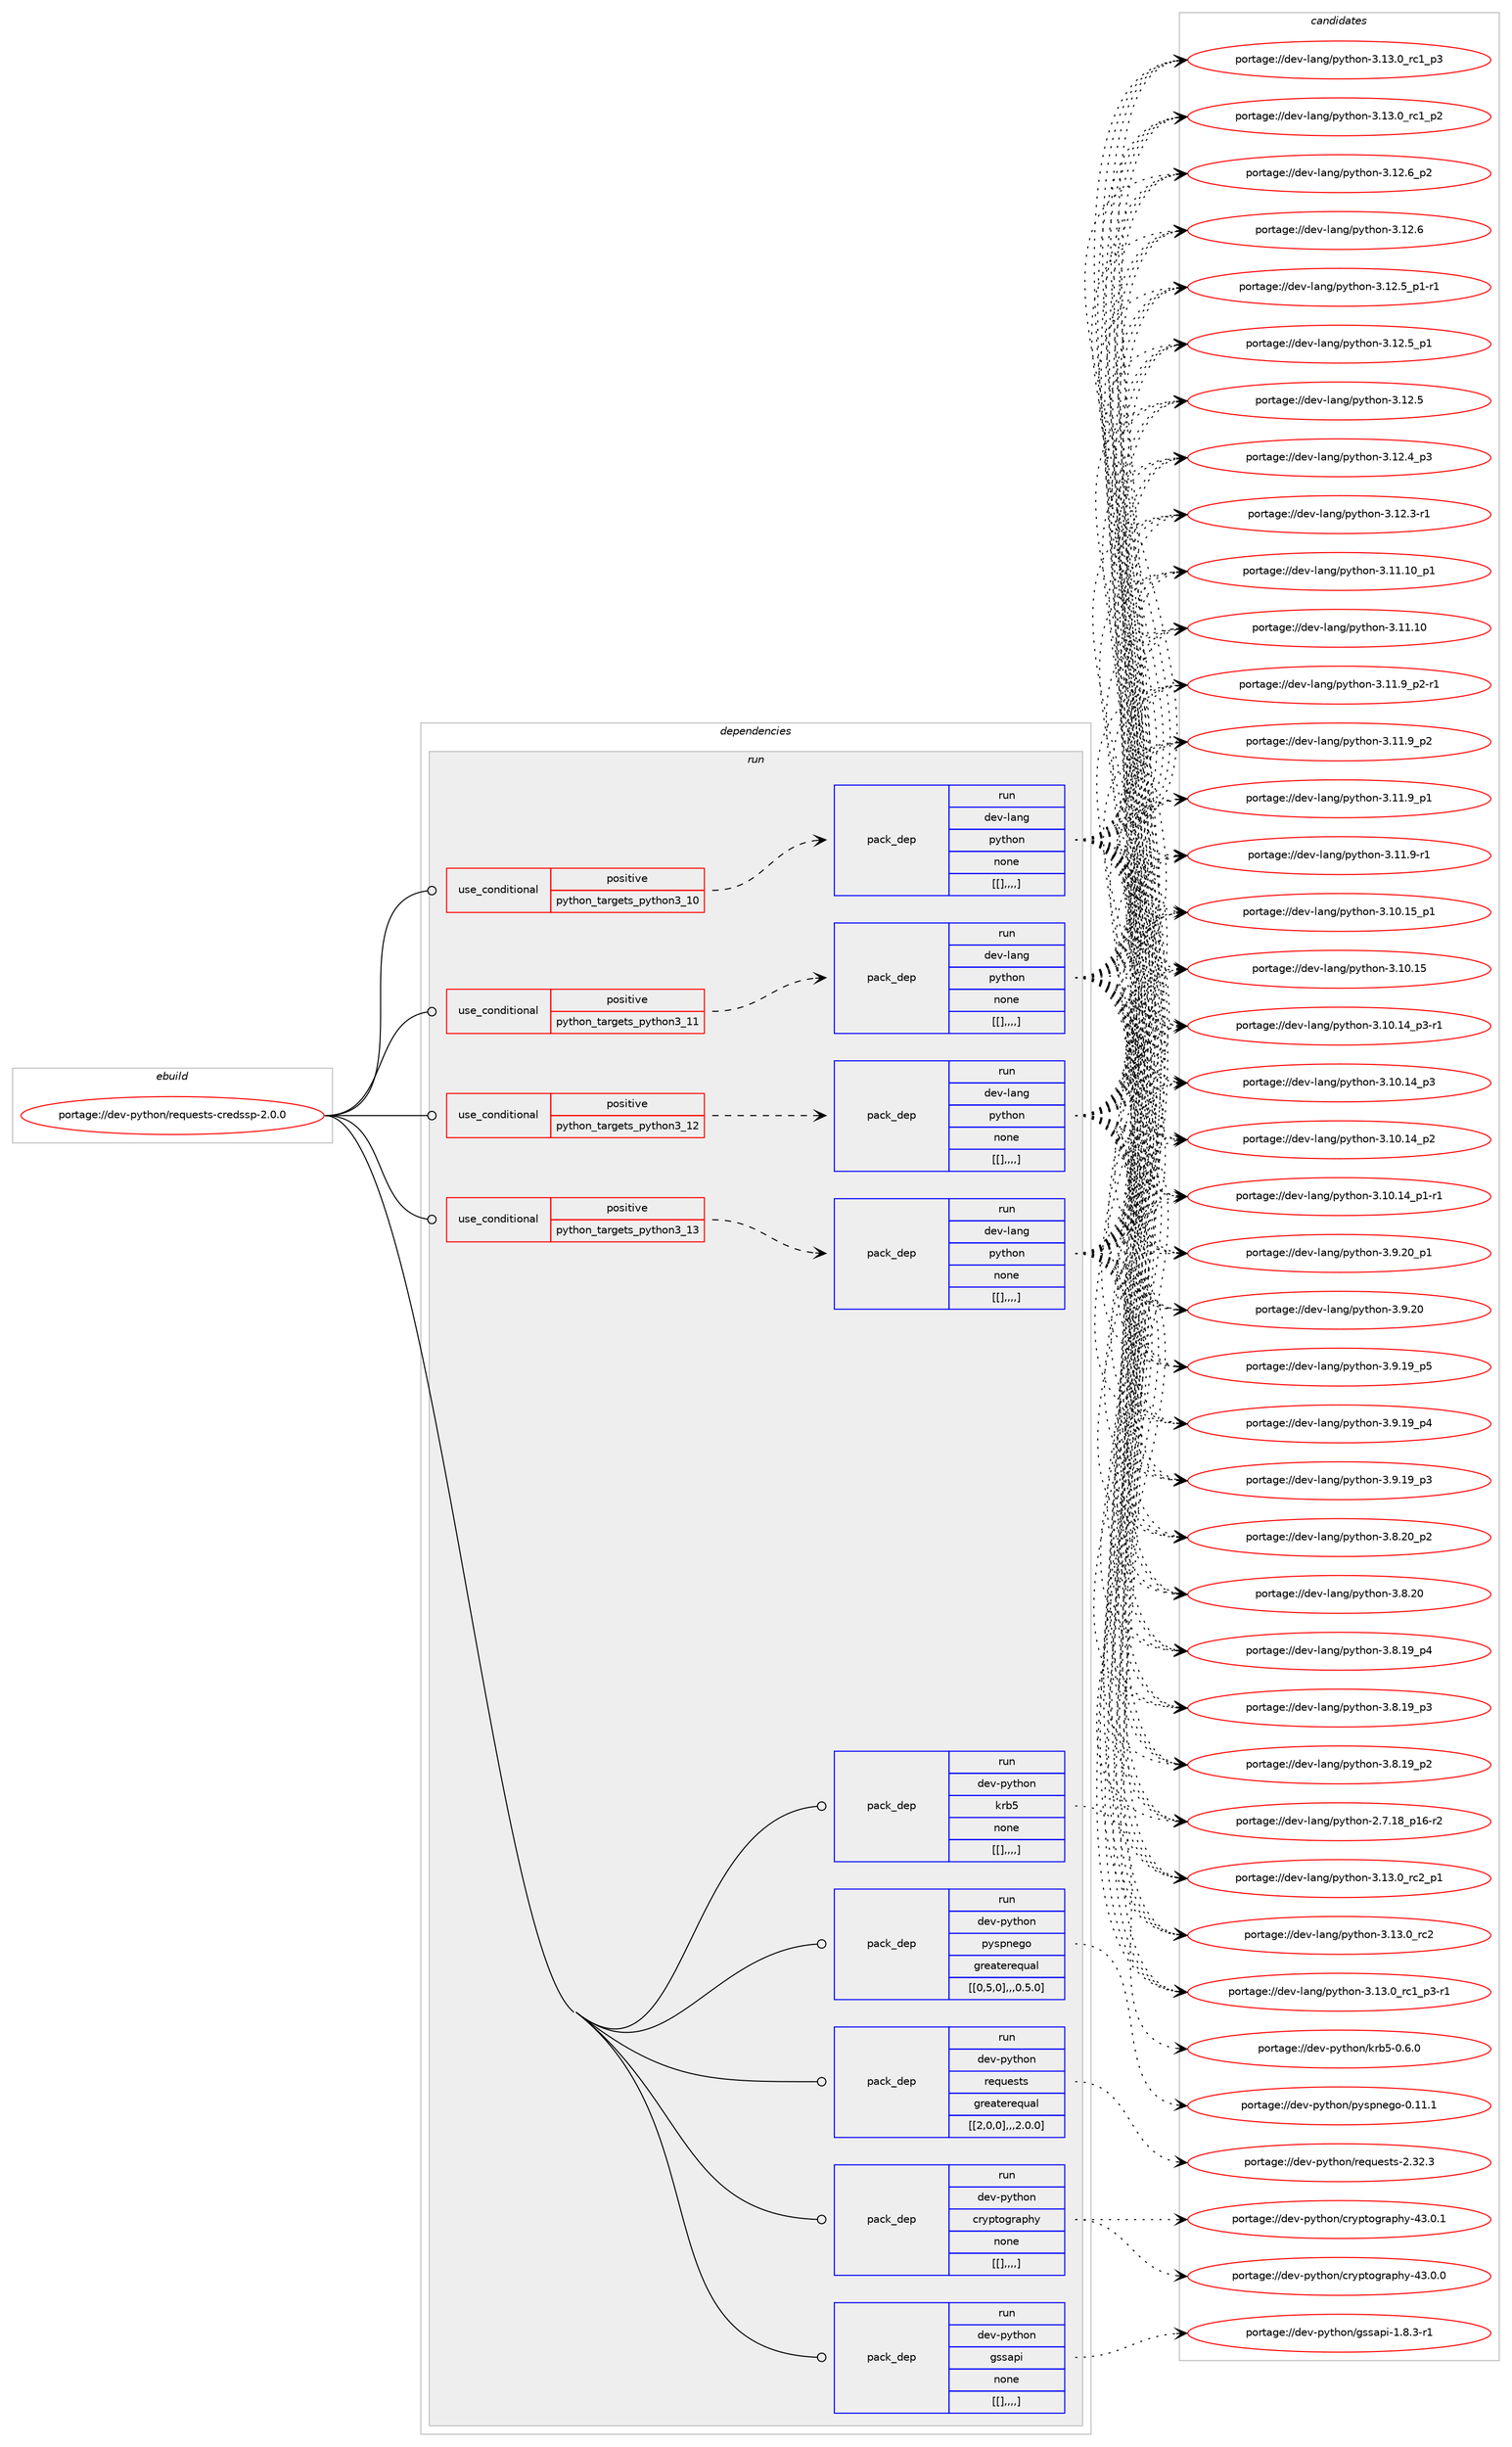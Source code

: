 digraph prolog {

# *************
# Graph options
# *************

newrank=true;
concentrate=true;
compound=true;
graph [rankdir=LR,fontname=Helvetica,fontsize=10,ranksep=1.5];#, ranksep=2.5, nodesep=0.2];
edge  [arrowhead=vee];
node  [fontname=Helvetica,fontsize=10];

# **********
# The ebuild
# **********

subgraph cluster_leftcol {
color=gray;
label=<<i>ebuild</i>>;
id [label="portage://dev-python/requests-credssp-2.0.0", color=red, width=4, href="../dev-python/requests-credssp-2.0.0.svg"];
}

# ****************
# The dependencies
# ****************

subgraph cluster_midcol {
color=gray;
label=<<i>dependencies</i>>;
subgraph cluster_compile {
fillcolor="#eeeeee";
style=filled;
label=<<i>compile</i>>;
}
subgraph cluster_compileandrun {
fillcolor="#eeeeee";
style=filled;
label=<<i>compile and run</i>>;
}
subgraph cluster_run {
fillcolor="#eeeeee";
style=filled;
label=<<i>run</i>>;
subgraph cond40682 {
dependency165111 [label=<<TABLE BORDER="0" CELLBORDER="1" CELLSPACING="0" CELLPADDING="4"><TR><TD ROWSPAN="3" CELLPADDING="10">use_conditional</TD></TR><TR><TD>positive</TD></TR><TR><TD>python_targets_python3_10</TD></TR></TABLE>>, shape=none, color=red];
subgraph pack123171 {
dependency165112 [label=<<TABLE BORDER="0" CELLBORDER="1" CELLSPACING="0" CELLPADDING="4" WIDTH="220"><TR><TD ROWSPAN="6" CELLPADDING="30">pack_dep</TD></TR><TR><TD WIDTH="110">run</TD></TR><TR><TD>dev-lang</TD></TR><TR><TD>python</TD></TR><TR><TD>none</TD></TR><TR><TD>[[],,,,]</TD></TR></TABLE>>, shape=none, color=blue];
}
dependency165111:e -> dependency165112:w [weight=20,style="dashed",arrowhead="vee"];
}
id:e -> dependency165111:w [weight=20,style="solid",arrowhead="odot"];
subgraph cond40683 {
dependency165113 [label=<<TABLE BORDER="0" CELLBORDER="1" CELLSPACING="0" CELLPADDING="4"><TR><TD ROWSPAN="3" CELLPADDING="10">use_conditional</TD></TR><TR><TD>positive</TD></TR><TR><TD>python_targets_python3_11</TD></TR></TABLE>>, shape=none, color=red];
subgraph pack123172 {
dependency165114 [label=<<TABLE BORDER="0" CELLBORDER="1" CELLSPACING="0" CELLPADDING="4" WIDTH="220"><TR><TD ROWSPAN="6" CELLPADDING="30">pack_dep</TD></TR><TR><TD WIDTH="110">run</TD></TR><TR><TD>dev-lang</TD></TR><TR><TD>python</TD></TR><TR><TD>none</TD></TR><TR><TD>[[],,,,]</TD></TR></TABLE>>, shape=none, color=blue];
}
dependency165113:e -> dependency165114:w [weight=20,style="dashed",arrowhead="vee"];
}
id:e -> dependency165113:w [weight=20,style="solid",arrowhead="odot"];
subgraph cond40684 {
dependency165115 [label=<<TABLE BORDER="0" CELLBORDER="1" CELLSPACING="0" CELLPADDING="4"><TR><TD ROWSPAN="3" CELLPADDING="10">use_conditional</TD></TR><TR><TD>positive</TD></TR><TR><TD>python_targets_python3_12</TD></TR></TABLE>>, shape=none, color=red];
subgraph pack123173 {
dependency165116 [label=<<TABLE BORDER="0" CELLBORDER="1" CELLSPACING="0" CELLPADDING="4" WIDTH="220"><TR><TD ROWSPAN="6" CELLPADDING="30">pack_dep</TD></TR><TR><TD WIDTH="110">run</TD></TR><TR><TD>dev-lang</TD></TR><TR><TD>python</TD></TR><TR><TD>none</TD></TR><TR><TD>[[],,,,]</TD></TR></TABLE>>, shape=none, color=blue];
}
dependency165115:e -> dependency165116:w [weight=20,style="dashed",arrowhead="vee"];
}
id:e -> dependency165115:w [weight=20,style="solid",arrowhead="odot"];
subgraph cond40685 {
dependency165117 [label=<<TABLE BORDER="0" CELLBORDER="1" CELLSPACING="0" CELLPADDING="4"><TR><TD ROWSPAN="3" CELLPADDING="10">use_conditional</TD></TR><TR><TD>positive</TD></TR><TR><TD>python_targets_python3_13</TD></TR></TABLE>>, shape=none, color=red];
subgraph pack123174 {
dependency165118 [label=<<TABLE BORDER="0" CELLBORDER="1" CELLSPACING="0" CELLPADDING="4" WIDTH="220"><TR><TD ROWSPAN="6" CELLPADDING="30">pack_dep</TD></TR><TR><TD WIDTH="110">run</TD></TR><TR><TD>dev-lang</TD></TR><TR><TD>python</TD></TR><TR><TD>none</TD></TR><TR><TD>[[],,,,]</TD></TR></TABLE>>, shape=none, color=blue];
}
dependency165117:e -> dependency165118:w [weight=20,style="dashed",arrowhead="vee"];
}
id:e -> dependency165117:w [weight=20,style="solid",arrowhead="odot"];
subgraph pack123175 {
dependency165119 [label=<<TABLE BORDER="0" CELLBORDER="1" CELLSPACING="0" CELLPADDING="4" WIDTH="220"><TR><TD ROWSPAN="6" CELLPADDING="30">pack_dep</TD></TR><TR><TD WIDTH="110">run</TD></TR><TR><TD>dev-python</TD></TR><TR><TD>cryptography</TD></TR><TR><TD>none</TD></TR><TR><TD>[[],,,,]</TD></TR></TABLE>>, shape=none, color=blue];
}
id:e -> dependency165119:w [weight=20,style="solid",arrowhead="odot"];
subgraph pack123176 {
dependency165120 [label=<<TABLE BORDER="0" CELLBORDER="1" CELLSPACING="0" CELLPADDING="4" WIDTH="220"><TR><TD ROWSPAN="6" CELLPADDING="30">pack_dep</TD></TR><TR><TD WIDTH="110">run</TD></TR><TR><TD>dev-python</TD></TR><TR><TD>gssapi</TD></TR><TR><TD>none</TD></TR><TR><TD>[[],,,,]</TD></TR></TABLE>>, shape=none, color=blue];
}
id:e -> dependency165120:w [weight=20,style="solid",arrowhead="odot"];
subgraph pack123177 {
dependency165121 [label=<<TABLE BORDER="0" CELLBORDER="1" CELLSPACING="0" CELLPADDING="4" WIDTH="220"><TR><TD ROWSPAN="6" CELLPADDING="30">pack_dep</TD></TR><TR><TD WIDTH="110">run</TD></TR><TR><TD>dev-python</TD></TR><TR><TD>krb5</TD></TR><TR><TD>none</TD></TR><TR><TD>[[],,,,]</TD></TR></TABLE>>, shape=none, color=blue];
}
id:e -> dependency165121:w [weight=20,style="solid",arrowhead="odot"];
subgraph pack123178 {
dependency165122 [label=<<TABLE BORDER="0" CELLBORDER="1" CELLSPACING="0" CELLPADDING="4" WIDTH="220"><TR><TD ROWSPAN="6" CELLPADDING="30">pack_dep</TD></TR><TR><TD WIDTH="110">run</TD></TR><TR><TD>dev-python</TD></TR><TR><TD>pyspnego</TD></TR><TR><TD>greaterequal</TD></TR><TR><TD>[[0,5,0],,,0.5.0]</TD></TR></TABLE>>, shape=none, color=blue];
}
id:e -> dependency165122:w [weight=20,style="solid",arrowhead="odot"];
subgraph pack123179 {
dependency165123 [label=<<TABLE BORDER="0" CELLBORDER="1" CELLSPACING="0" CELLPADDING="4" WIDTH="220"><TR><TD ROWSPAN="6" CELLPADDING="30">pack_dep</TD></TR><TR><TD WIDTH="110">run</TD></TR><TR><TD>dev-python</TD></TR><TR><TD>requests</TD></TR><TR><TD>greaterequal</TD></TR><TR><TD>[[2,0,0],,,2.0.0]</TD></TR></TABLE>>, shape=none, color=blue];
}
id:e -> dependency165123:w [weight=20,style="solid",arrowhead="odot"];
}
}

# **************
# The candidates
# **************

subgraph cluster_choices {
rank=same;
color=gray;
label=<<i>candidates</i>>;

subgraph choice123171 {
color=black;
nodesep=1;
choice100101118451089711010347112121116104111110455146495146489511499509511249 [label="portage://dev-lang/python-3.13.0_rc2_p1", color=red, width=4,href="../dev-lang/python-3.13.0_rc2_p1.svg"];
choice10010111845108971101034711212111610411111045514649514648951149950 [label="portage://dev-lang/python-3.13.0_rc2", color=red, width=4,href="../dev-lang/python-3.13.0_rc2.svg"];
choice1001011184510897110103471121211161041111104551464951464895114994995112514511449 [label="portage://dev-lang/python-3.13.0_rc1_p3-r1", color=red, width=4,href="../dev-lang/python-3.13.0_rc1_p3-r1.svg"];
choice100101118451089711010347112121116104111110455146495146489511499499511251 [label="portage://dev-lang/python-3.13.0_rc1_p3", color=red, width=4,href="../dev-lang/python-3.13.0_rc1_p3.svg"];
choice100101118451089711010347112121116104111110455146495146489511499499511250 [label="portage://dev-lang/python-3.13.0_rc1_p2", color=red, width=4,href="../dev-lang/python-3.13.0_rc1_p2.svg"];
choice100101118451089711010347112121116104111110455146495046549511250 [label="portage://dev-lang/python-3.12.6_p2", color=red, width=4,href="../dev-lang/python-3.12.6_p2.svg"];
choice10010111845108971101034711212111610411111045514649504654 [label="portage://dev-lang/python-3.12.6", color=red, width=4,href="../dev-lang/python-3.12.6.svg"];
choice1001011184510897110103471121211161041111104551464950465395112494511449 [label="portage://dev-lang/python-3.12.5_p1-r1", color=red, width=4,href="../dev-lang/python-3.12.5_p1-r1.svg"];
choice100101118451089711010347112121116104111110455146495046539511249 [label="portage://dev-lang/python-3.12.5_p1", color=red, width=4,href="../dev-lang/python-3.12.5_p1.svg"];
choice10010111845108971101034711212111610411111045514649504653 [label="portage://dev-lang/python-3.12.5", color=red, width=4,href="../dev-lang/python-3.12.5.svg"];
choice100101118451089711010347112121116104111110455146495046529511251 [label="portage://dev-lang/python-3.12.4_p3", color=red, width=4,href="../dev-lang/python-3.12.4_p3.svg"];
choice100101118451089711010347112121116104111110455146495046514511449 [label="portage://dev-lang/python-3.12.3-r1", color=red, width=4,href="../dev-lang/python-3.12.3-r1.svg"];
choice10010111845108971101034711212111610411111045514649494649489511249 [label="portage://dev-lang/python-3.11.10_p1", color=red, width=4,href="../dev-lang/python-3.11.10_p1.svg"];
choice1001011184510897110103471121211161041111104551464949464948 [label="portage://dev-lang/python-3.11.10", color=red, width=4,href="../dev-lang/python-3.11.10.svg"];
choice1001011184510897110103471121211161041111104551464949465795112504511449 [label="portage://dev-lang/python-3.11.9_p2-r1", color=red, width=4,href="../dev-lang/python-3.11.9_p2-r1.svg"];
choice100101118451089711010347112121116104111110455146494946579511250 [label="portage://dev-lang/python-3.11.9_p2", color=red, width=4,href="../dev-lang/python-3.11.9_p2.svg"];
choice100101118451089711010347112121116104111110455146494946579511249 [label="portage://dev-lang/python-3.11.9_p1", color=red, width=4,href="../dev-lang/python-3.11.9_p1.svg"];
choice100101118451089711010347112121116104111110455146494946574511449 [label="portage://dev-lang/python-3.11.9-r1", color=red, width=4,href="../dev-lang/python-3.11.9-r1.svg"];
choice10010111845108971101034711212111610411111045514649484649539511249 [label="portage://dev-lang/python-3.10.15_p1", color=red, width=4,href="../dev-lang/python-3.10.15_p1.svg"];
choice1001011184510897110103471121211161041111104551464948464953 [label="portage://dev-lang/python-3.10.15", color=red, width=4,href="../dev-lang/python-3.10.15.svg"];
choice100101118451089711010347112121116104111110455146494846495295112514511449 [label="portage://dev-lang/python-3.10.14_p3-r1", color=red, width=4,href="../dev-lang/python-3.10.14_p3-r1.svg"];
choice10010111845108971101034711212111610411111045514649484649529511251 [label="portage://dev-lang/python-3.10.14_p3", color=red, width=4,href="../dev-lang/python-3.10.14_p3.svg"];
choice10010111845108971101034711212111610411111045514649484649529511250 [label="portage://dev-lang/python-3.10.14_p2", color=red, width=4,href="../dev-lang/python-3.10.14_p2.svg"];
choice100101118451089711010347112121116104111110455146494846495295112494511449 [label="portage://dev-lang/python-3.10.14_p1-r1", color=red, width=4,href="../dev-lang/python-3.10.14_p1-r1.svg"];
choice100101118451089711010347112121116104111110455146574650489511249 [label="portage://dev-lang/python-3.9.20_p1", color=red, width=4,href="../dev-lang/python-3.9.20_p1.svg"];
choice10010111845108971101034711212111610411111045514657465048 [label="portage://dev-lang/python-3.9.20", color=red, width=4,href="../dev-lang/python-3.9.20.svg"];
choice100101118451089711010347112121116104111110455146574649579511253 [label="portage://dev-lang/python-3.9.19_p5", color=red, width=4,href="../dev-lang/python-3.9.19_p5.svg"];
choice100101118451089711010347112121116104111110455146574649579511252 [label="portage://dev-lang/python-3.9.19_p4", color=red, width=4,href="../dev-lang/python-3.9.19_p4.svg"];
choice100101118451089711010347112121116104111110455146574649579511251 [label="portage://dev-lang/python-3.9.19_p3", color=red, width=4,href="../dev-lang/python-3.9.19_p3.svg"];
choice100101118451089711010347112121116104111110455146564650489511250 [label="portage://dev-lang/python-3.8.20_p2", color=red, width=4,href="../dev-lang/python-3.8.20_p2.svg"];
choice10010111845108971101034711212111610411111045514656465048 [label="portage://dev-lang/python-3.8.20", color=red, width=4,href="../dev-lang/python-3.8.20.svg"];
choice100101118451089711010347112121116104111110455146564649579511252 [label="portage://dev-lang/python-3.8.19_p4", color=red, width=4,href="../dev-lang/python-3.8.19_p4.svg"];
choice100101118451089711010347112121116104111110455146564649579511251 [label="portage://dev-lang/python-3.8.19_p3", color=red, width=4,href="../dev-lang/python-3.8.19_p3.svg"];
choice100101118451089711010347112121116104111110455146564649579511250 [label="portage://dev-lang/python-3.8.19_p2", color=red, width=4,href="../dev-lang/python-3.8.19_p2.svg"];
choice100101118451089711010347112121116104111110455046554649569511249544511450 [label="portage://dev-lang/python-2.7.18_p16-r2", color=red, width=4,href="../dev-lang/python-2.7.18_p16-r2.svg"];
dependency165112:e -> choice100101118451089711010347112121116104111110455146495146489511499509511249:w [style=dotted,weight="100"];
dependency165112:e -> choice10010111845108971101034711212111610411111045514649514648951149950:w [style=dotted,weight="100"];
dependency165112:e -> choice1001011184510897110103471121211161041111104551464951464895114994995112514511449:w [style=dotted,weight="100"];
dependency165112:e -> choice100101118451089711010347112121116104111110455146495146489511499499511251:w [style=dotted,weight="100"];
dependency165112:e -> choice100101118451089711010347112121116104111110455146495146489511499499511250:w [style=dotted,weight="100"];
dependency165112:e -> choice100101118451089711010347112121116104111110455146495046549511250:w [style=dotted,weight="100"];
dependency165112:e -> choice10010111845108971101034711212111610411111045514649504654:w [style=dotted,weight="100"];
dependency165112:e -> choice1001011184510897110103471121211161041111104551464950465395112494511449:w [style=dotted,weight="100"];
dependency165112:e -> choice100101118451089711010347112121116104111110455146495046539511249:w [style=dotted,weight="100"];
dependency165112:e -> choice10010111845108971101034711212111610411111045514649504653:w [style=dotted,weight="100"];
dependency165112:e -> choice100101118451089711010347112121116104111110455146495046529511251:w [style=dotted,weight="100"];
dependency165112:e -> choice100101118451089711010347112121116104111110455146495046514511449:w [style=dotted,weight="100"];
dependency165112:e -> choice10010111845108971101034711212111610411111045514649494649489511249:w [style=dotted,weight="100"];
dependency165112:e -> choice1001011184510897110103471121211161041111104551464949464948:w [style=dotted,weight="100"];
dependency165112:e -> choice1001011184510897110103471121211161041111104551464949465795112504511449:w [style=dotted,weight="100"];
dependency165112:e -> choice100101118451089711010347112121116104111110455146494946579511250:w [style=dotted,weight="100"];
dependency165112:e -> choice100101118451089711010347112121116104111110455146494946579511249:w [style=dotted,weight="100"];
dependency165112:e -> choice100101118451089711010347112121116104111110455146494946574511449:w [style=dotted,weight="100"];
dependency165112:e -> choice10010111845108971101034711212111610411111045514649484649539511249:w [style=dotted,weight="100"];
dependency165112:e -> choice1001011184510897110103471121211161041111104551464948464953:w [style=dotted,weight="100"];
dependency165112:e -> choice100101118451089711010347112121116104111110455146494846495295112514511449:w [style=dotted,weight="100"];
dependency165112:e -> choice10010111845108971101034711212111610411111045514649484649529511251:w [style=dotted,weight="100"];
dependency165112:e -> choice10010111845108971101034711212111610411111045514649484649529511250:w [style=dotted,weight="100"];
dependency165112:e -> choice100101118451089711010347112121116104111110455146494846495295112494511449:w [style=dotted,weight="100"];
dependency165112:e -> choice100101118451089711010347112121116104111110455146574650489511249:w [style=dotted,weight="100"];
dependency165112:e -> choice10010111845108971101034711212111610411111045514657465048:w [style=dotted,weight="100"];
dependency165112:e -> choice100101118451089711010347112121116104111110455146574649579511253:w [style=dotted,weight="100"];
dependency165112:e -> choice100101118451089711010347112121116104111110455146574649579511252:w [style=dotted,weight="100"];
dependency165112:e -> choice100101118451089711010347112121116104111110455146574649579511251:w [style=dotted,weight="100"];
dependency165112:e -> choice100101118451089711010347112121116104111110455146564650489511250:w [style=dotted,weight="100"];
dependency165112:e -> choice10010111845108971101034711212111610411111045514656465048:w [style=dotted,weight="100"];
dependency165112:e -> choice100101118451089711010347112121116104111110455146564649579511252:w [style=dotted,weight="100"];
dependency165112:e -> choice100101118451089711010347112121116104111110455146564649579511251:w [style=dotted,weight="100"];
dependency165112:e -> choice100101118451089711010347112121116104111110455146564649579511250:w [style=dotted,weight="100"];
dependency165112:e -> choice100101118451089711010347112121116104111110455046554649569511249544511450:w [style=dotted,weight="100"];
}
subgraph choice123172 {
color=black;
nodesep=1;
choice100101118451089711010347112121116104111110455146495146489511499509511249 [label="portage://dev-lang/python-3.13.0_rc2_p1", color=red, width=4,href="../dev-lang/python-3.13.0_rc2_p1.svg"];
choice10010111845108971101034711212111610411111045514649514648951149950 [label="portage://dev-lang/python-3.13.0_rc2", color=red, width=4,href="../dev-lang/python-3.13.0_rc2.svg"];
choice1001011184510897110103471121211161041111104551464951464895114994995112514511449 [label="portage://dev-lang/python-3.13.0_rc1_p3-r1", color=red, width=4,href="../dev-lang/python-3.13.0_rc1_p3-r1.svg"];
choice100101118451089711010347112121116104111110455146495146489511499499511251 [label="portage://dev-lang/python-3.13.0_rc1_p3", color=red, width=4,href="../dev-lang/python-3.13.0_rc1_p3.svg"];
choice100101118451089711010347112121116104111110455146495146489511499499511250 [label="portage://dev-lang/python-3.13.0_rc1_p2", color=red, width=4,href="../dev-lang/python-3.13.0_rc1_p2.svg"];
choice100101118451089711010347112121116104111110455146495046549511250 [label="portage://dev-lang/python-3.12.6_p2", color=red, width=4,href="../dev-lang/python-3.12.6_p2.svg"];
choice10010111845108971101034711212111610411111045514649504654 [label="portage://dev-lang/python-3.12.6", color=red, width=4,href="../dev-lang/python-3.12.6.svg"];
choice1001011184510897110103471121211161041111104551464950465395112494511449 [label="portage://dev-lang/python-3.12.5_p1-r1", color=red, width=4,href="../dev-lang/python-3.12.5_p1-r1.svg"];
choice100101118451089711010347112121116104111110455146495046539511249 [label="portage://dev-lang/python-3.12.5_p1", color=red, width=4,href="../dev-lang/python-3.12.5_p1.svg"];
choice10010111845108971101034711212111610411111045514649504653 [label="portage://dev-lang/python-3.12.5", color=red, width=4,href="../dev-lang/python-3.12.5.svg"];
choice100101118451089711010347112121116104111110455146495046529511251 [label="portage://dev-lang/python-3.12.4_p3", color=red, width=4,href="../dev-lang/python-3.12.4_p3.svg"];
choice100101118451089711010347112121116104111110455146495046514511449 [label="portage://dev-lang/python-3.12.3-r1", color=red, width=4,href="../dev-lang/python-3.12.3-r1.svg"];
choice10010111845108971101034711212111610411111045514649494649489511249 [label="portage://dev-lang/python-3.11.10_p1", color=red, width=4,href="../dev-lang/python-3.11.10_p1.svg"];
choice1001011184510897110103471121211161041111104551464949464948 [label="portage://dev-lang/python-3.11.10", color=red, width=4,href="../dev-lang/python-3.11.10.svg"];
choice1001011184510897110103471121211161041111104551464949465795112504511449 [label="portage://dev-lang/python-3.11.9_p2-r1", color=red, width=4,href="../dev-lang/python-3.11.9_p2-r1.svg"];
choice100101118451089711010347112121116104111110455146494946579511250 [label="portage://dev-lang/python-3.11.9_p2", color=red, width=4,href="../dev-lang/python-3.11.9_p2.svg"];
choice100101118451089711010347112121116104111110455146494946579511249 [label="portage://dev-lang/python-3.11.9_p1", color=red, width=4,href="../dev-lang/python-3.11.9_p1.svg"];
choice100101118451089711010347112121116104111110455146494946574511449 [label="portage://dev-lang/python-3.11.9-r1", color=red, width=4,href="../dev-lang/python-3.11.9-r1.svg"];
choice10010111845108971101034711212111610411111045514649484649539511249 [label="portage://dev-lang/python-3.10.15_p1", color=red, width=4,href="../dev-lang/python-3.10.15_p1.svg"];
choice1001011184510897110103471121211161041111104551464948464953 [label="portage://dev-lang/python-3.10.15", color=red, width=4,href="../dev-lang/python-3.10.15.svg"];
choice100101118451089711010347112121116104111110455146494846495295112514511449 [label="portage://dev-lang/python-3.10.14_p3-r1", color=red, width=4,href="../dev-lang/python-3.10.14_p3-r1.svg"];
choice10010111845108971101034711212111610411111045514649484649529511251 [label="portage://dev-lang/python-3.10.14_p3", color=red, width=4,href="../dev-lang/python-3.10.14_p3.svg"];
choice10010111845108971101034711212111610411111045514649484649529511250 [label="portage://dev-lang/python-3.10.14_p2", color=red, width=4,href="../dev-lang/python-3.10.14_p2.svg"];
choice100101118451089711010347112121116104111110455146494846495295112494511449 [label="portage://dev-lang/python-3.10.14_p1-r1", color=red, width=4,href="../dev-lang/python-3.10.14_p1-r1.svg"];
choice100101118451089711010347112121116104111110455146574650489511249 [label="portage://dev-lang/python-3.9.20_p1", color=red, width=4,href="../dev-lang/python-3.9.20_p1.svg"];
choice10010111845108971101034711212111610411111045514657465048 [label="portage://dev-lang/python-3.9.20", color=red, width=4,href="../dev-lang/python-3.9.20.svg"];
choice100101118451089711010347112121116104111110455146574649579511253 [label="portage://dev-lang/python-3.9.19_p5", color=red, width=4,href="../dev-lang/python-3.9.19_p5.svg"];
choice100101118451089711010347112121116104111110455146574649579511252 [label="portage://dev-lang/python-3.9.19_p4", color=red, width=4,href="../dev-lang/python-3.9.19_p4.svg"];
choice100101118451089711010347112121116104111110455146574649579511251 [label="portage://dev-lang/python-3.9.19_p3", color=red, width=4,href="../dev-lang/python-3.9.19_p3.svg"];
choice100101118451089711010347112121116104111110455146564650489511250 [label="portage://dev-lang/python-3.8.20_p2", color=red, width=4,href="../dev-lang/python-3.8.20_p2.svg"];
choice10010111845108971101034711212111610411111045514656465048 [label="portage://dev-lang/python-3.8.20", color=red, width=4,href="../dev-lang/python-3.8.20.svg"];
choice100101118451089711010347112121116104111110455146564649579511252 [label="portage://dev-lang/python-3.8.19_p4", color=red, width=4,href="../dev-lang/python-3.8.19_p4.svg"];
choice100101118451089711010347112121116104111110455146564649579511251 [label="portage://dev-lang/python-3.8.19_p3", color=red, width=4,href="../dev-lang/python-3.8.19_p3.svg"];
choice100101118451089711010347112121116104111110455146564649579511250 [label="portage://dev-lang/python-3.8.19_p2", color=red, width=4,href="../dev-lang/python-3.8.19_p2.svg"];
choice100101118451089711010347112121116104111110455046554649569511249544511450 [label="portage://dev-lang/python-2.7.18_p16-r2", color=red, width=4,href="../dev-lang/python-2.7.18_p16-r2.svg"];
dependency165114:e -> choice100101118451089711010347112121116104111110455146495146489511499509511249:w [style=dotted,weight="100"];
dependency165114:e -> choice10010111845108971101034711212111610411111045514649514648951149950:w [style=dotted,weight="100"];
dependency165114:e -> choice1001011184510897110103471121211161041111104551464951464895114994995112514511449:w [style=dotted,weight="100"];
dependency165114:e -> choice100101118451089711010347112121116104111110455146495146489511499499511251:w [style=dotted,weight="100"];
dependency165114:e -> choice100101118451089711010347112121116104111110455146495146489511499499511250:w [style=dotted,weight="100"];
dependency165114:e -> choice100101118451089711010347112121116104111110455146495046549511250:w [style=dotted,weight="100"];
dependency165114:e -> choice10010111845108971101034711212111610411111045514649504654:w [style=dotted,weight="100"];
dependency165114:e -> choice1001011184510897110103471121211161041111104551464950465395112494511449:w [style=dotted,weight="100"];
dependency165114:e -> choice100101118451089711010347112121116104111110455146495046539511249:w [style=dotted,weight="100"];
dependency165114:e -> choice10010111845108971101034711212111610411111045514649504653:w [style=dotted,weight="100"];
dependency165114:e -> choice100101118451089711010347112121116104111110455146495046529511251:w [style=dotted,weight="100"];
dependency165114:e -> choice100101118451089711010347112121116104111110455146495046514511449:w [style=dotted,weight="100"];
dependency165114:e -> choice10010111845108971101034711212111610411111045514649494649489511249:w [style=dotted,weight="100"];
dependency165114:e -> choice1001011184510897110103471121211161041111104551464949464948:w [style=dotted,weight="100"];
dependency165114:e -> choice1001011184510897110103471121211161041111104551464949465795112504511449:w [style=dotted,weight="100"];
dependency165114:e -> choice100101118451089711010347112121116104111110455146494946579511250:w [style=dotted,weight="100"];
dependency165114:e -> choice100101118451089711010347112121116104111110455146494946579511249:w [style=dotted,weight="100"];
dependency165114:e -> choice100101118451089711010347112121116104111110455146494946574511449:w [style=dotted,weight="100"];
dependency165114:e -> choice10010111845108971101034711212111610411111045514649484649539511249:w [style=dotted,weight="100"];
dependency165114:e -> choice1001011184510897110103471121211161041111104551464948464953:w [style=dotted,weight="100"];
dependency165114:e -> choice100101118451089711010347112121116104111110455146494846495295112514511449:w [style=dotted,weight="100"];
dependency165114:e -> choice10010111845108971101034711212111610411111045514649484649529511251:w [style=dotted,weight="100"];
dependency165114:e -> choice10010111845108971101034711212111610411111045514649484649529511250:w [style=dotted,weight="100"];
dependency165114:e -> choice100101118451089711010347112121116104111110455146494846495295112494511449:w [style=dotted,weight="100"];
dependency165114:e -> choice100101118451089711010347112121116104111110455146574650489511249:w [style=dotted,weight="100"];
dependency165114:e -> choice10010111845108971101034711212111610411111045514657465048:w [style=dotted,weight="100"];
dependency165114:e -> choice100101118451089711010347112121116104111110455146574649579511253:w [style=dotted,weight="100"];
dependency165114:e -> choice100101118451089711010347112121116104111110455146574649579511252:w [style=dotted,weight="100"];
dependency165114:e -> choice100101118451089711010347112121116104111110455146574649579511251:w [style=dotted,weight="100"];
dependency165114:e -> choice100101118451089711010347112121116104111110455146564650489511250:w [style=dotted,weight="100"];
dependency165114:e -> choice10010111845108971101034711212111610411111045514656465048:w [style=dotted,weight="100"];
dependency165114:e -> choice100101118451089711010347112121116104111110455146564649579511252:w [style=dotted,weight="100"];
dependency165114:e -> choice100101118451089711010347112121116104111110455146564649579511251:w [style=dotted,weight="100"];
dependency165114:e -> choice100101118451089711010347112121116104111110455146564649579511250:w [style=dotted,weight="100"];
dependency165114:e -> choice100101118451089711010347112121116104111110455046554649569511249544511450:w [style=dotted,weight="100"];
}
subgraph choice123173 {
color=black;
nodesep=1;
choice100101118451089711010347112121116104111110455146495146489511499509511249 [label="portage://dev-lang/python-3.13.0_rc2_p1", color=red, width=4,href="../dev-lang/python-3.13.0_rc2_p1.svg"];
choice10010111845108971101034711212111610411111045514649514648951149950 [label="portage://dev-lang/python-3.13.0_rc2", color=red, width=4,href="../dev-lang/python-3.13.0_rc2.svg"];
choice1001011184510897110103471121211161041111104551464951464895114994995112514511449 [label="portage://dev-lang/python-3.13.0_rc1_p3-r1", color=red, width=4,href="../dev-lang/python-3.13.0_rc1_p3-r1.svg"];
choice100101118451089711010347112121116104111110455146495146489511499499511251 [label="portage://dev-lang/python-3.13.0_rc1_p3", color=red, width=4,href="../dev-lang/python-3.13.0_rc1_p3.svg"];
choice100101118451089711010347112121116104111110455146495146489511499499511250 [label="portage://dev-lang/python-3.13.0_rc1_p2", color=red, width=4,href="../dev-lang/python-3.13.0_rc1_p2.svg"];
choice100101118451089711010347112121116104111110455146495046549511250 [label="portage://dev-lang/python-3.12.6_p2", color=red, width=4,href="../dev-lang/python-3.12.6_p2.svg"];
choice10010111845108971101034711212111610411111045514649504654 [label="portage://dev-lang/python-3.12.6", color=red, width=4,href="../dev-lang/python-3.12.6.svg"];
choice1001011184510897110103471121211161041111104551464950465395112494511449 [label="portage://dev-lang/python-3.12.5_p1-r1", color=red, width=4,href="../dev-lang/python-3.12.5_p1-r1.svg"];
choice100101118451089711010347112121116104111110455146495046539511249 [label="portage://dev-lang/python-3.12.5_p1", color=red, width=4,href="../dev-lang/python-3.12.5_p1.svg"];
choice10010111845108971101034711212111610411111045514649504653 [label="portage://dev-lang/python-3.12.5", color=red, width=4,href="../dev-lang/python-3.12.5.svg"];
choice100101118451089711010347112121116104111110455146495046529511251 [label="portage://dev-lang/python-3.12.4_p3", color=red, width=4,href="../dev-lang/python-3.12.4_p3.svg"];
choice100101118451089711010347112121116104111110455146495046514511449 [label="portage://dev-lang/python-3.12.3-r1", color=red, width=4,href="../dev-lang/python-3.12.3-r1.svg"];
choice10010111845108971101034711212111610411111045514649494649489511249 [label="portage://dev-lang/python-3.11.10_p1", color=red, width=4,href="../dev-lang/python-3.11.10_p1.svg"];
choice1001011184510897110103471121211161041111104551464949464948 [label="portage://dev-lang/python-3.11.10", color=red, width=4,href="../dev-lang/python-3.11.10.svg"];
choice1001011184510897110103471121211161041111104551464949465795112504511449 [label="portage://dev-lang/python-3.11.9_p2-r1", color=red, width=4,href="../dev-lang/python-3.11.9_p2-r1.svg"];
choice100101118451089711010347112121116104111110455146494946579511250 [label="portage://dev-lang/python-3.11.9_p2", color=red, width=4,href="../dev-lang/python-3.11.9_p2.svg"];
choice100101118451089711010347112121116104111110455146494946579511249 [label="portage://dev-lang/python-3.11.9_p1", color=red, width=4,href="../dev-lang/python-3.11.9_p1.svg"];
choice100101118451089711010347112121116104111110455146494946574511449 [label="portage://dev-lang/python-3.11.9-r1", color=red, width=4,href="../dev-lang/python-3.11.9-r1.svg"];
choice10010111845108971101034711212111610411111045514649484649539511249 [label="portage://dev-lang/python-3.10.15_p1", color=red, width=4,href="../dev-lang/python-3.10.15_p1.svg"];
choice1001011184510897110103471121211161041111104551464948464953 [label="portage://dev-lang/python-3.10.15", color=red, width=4,href="../dev-lang/python-3.10.15.svg"];
choice100101118451089711010347112121116104111110455146494846495295112514511449 [label="portage://dev-lang/python-3.10.14_p3-r1", color=red, width=4,href="../dev-lang/python-3.10.14_p3-r1.svg"];
choice10010111845108971101034711212111610411111045514649484649529511251 [label="portage://dev-lang/python-3.10.14_p3", color=red, width=4,href="../dev-lang/python-3.10.14_p3.svg"];
choice10010111845108971101034711212111610411111045514649484649529511250 [label="portage://dev-lang/python-3.10.14_p2", color=red, width=4,href="../dev-lang/python-3.10.14_p2.svg"];
choice100101118451089711010347112121116104111110455146494846495295112494511449 [label="portage://dev-lang/python-3.10.14_p1-r1", color=red, width=4,href="../dev-lang/python-3.10.14_p1-r1.svg"];
choice100101118451089711010347112121116104111110455146574650489511249 [label="portage://dev-lang/python-3.9.20_p1", color=red, width=4,href="../dev-lang/python-3.9.20_p1.svg"];
choice10010111845108971101034711212111610411111045514657465048 [label="portage://dev-lang/python-3.9.20", color=red, width=4,href="../dev-lang/python-3.9.20.svg"];
choice100101118451089711010347112121116104111110455146574649579511253 [label="portage://dev-lang/python-3.9.19_p5", color=red, width=4,href="../dev-lang/python-3.9.19_p5.svg"];
choice100101118451089711010347112121116104111110455146574649579511252 [label="portage://dev-lang/python-3.9.19_p4", color=red, width=4,href="../dev-lang/python-3.9.19_p4.svg"];
choice100101118451089711010347112121116104111110455146574649579511251 [label="portage://dev-lang/python-3.9.19_p3", color=red, width=4,href="../dev-lang/python-3.9.19_p3.svg"];
choice100101118451089711010347112121116104111110455146564650489511250 [label="portage://dev-lang/python-3.8.20_p2", color=red, width=4,href="../dev-lang/python-3.8.20_p2.svg"];
choice10010111845108971101034711212111610411111045514656465048 [label="portage://dev-lang/python-3.8.20", color=red, width=4,href="../dev-lang/python-3.8.20.svg"];
choice100101118451089711010347112121116104111110455146564649579511252 [label="portage://dev-lang/python-3.8.19_p4", color=red, width=4,href="../dev-lang/python-3.8.19_p4.svg"];
choice100101118451089711010347112121116104111110455146564649579511251 [label="portage://dev-lang/python-3.8.19_p3", color=red, width=4,href="../dev-lang/python-3.8.19_p3.svg"];
choice100101118451089711010347112121116104111110455146564649579511250 [label="portage://dev-lang/python-3.8.19_p2", color=red, width=4,href="../dev-lang/python-3.8.19_p2.svg"];
choice100101118451089711010347112121116104111110455046554649569511249544511450 [label="portage://dev-lang/python-2.7.18_p16-r2", color=red, width=4,href="../dev-lang/python-2.7.18_p16-r2.svg"];
dependency165116:e -> choice100101118451089711010347112121116104111110455146495146489511499509511249:w [style=dotted,weight="100"];
dependency165116:e -> choice10010111845108971101034711212111610411111045514649514648951149950:w [style=dotted,weight="100"];
dependency165116:e -> choice1001011184510897110103471121211161041111104551464951464895114994995112514511449:w [style=dotted,weight="100"];
dependency165116:e -> choice100101118451089711010347112121116104111110455146495146489511499499511251:w [style=dotted,weight="100"];
dependency165116:e -> choice100101118451089711010347112121116104111110455146495146489511499499511250:w [style=dotted,weight="100"];
dependency165116:e -> choice100101118451089711010347112121116104111110455146495046549511250:w [style=dotted,weight="100"];
dependency165116:e -> choice10010111845108971101034711212111610411111045514649504654:w [style=dotted,weight="100"];
dependency165116:e -> choice1001011184510897110103471121211161041111104551464950465395112494511449:w [style=dotted,weight="100"];
dependency165116:e -> choice100101118451089711010347112121116104111110455146495046539511249:w [style=dotted,weight="100"];
dependency165116:e -> choice10010111845108971101034711212111610411111045514649504653:w [style=dotted,weight="100"];
dependency165116:e -> choice100101118451089711010347112121116104111110455146495046529511251:w [style=dotted,weight="100"];
dependency165116:e -> choice100101118451089711010347112121116104111110455146495046514511449:w [style=dotted,weight="100"];
dependency165116:e -> choice10010111845108971101034711212111610411111045514649494649489511249:w [style=dotted,weight="100"];
dependency165116:e -> choice1001011184510897110103471121211161041111104551464949464948:w [style=dotted,weight="100"];
dependency165116:e -> choice1001011184510897110103471121211161041111104551464949465795112504511449:w [style=dotted,weight="100"];
dependency165116:e -> choice100101118451089711010347112121116104111110455146494946579511250:w [style=dotted,weight="100"];
dependency165116:e -> choice100101118451089711010347112121116104111110455146494946579511249:w [style=dotted,weight="100"];
dependency165116:e -> choice100101118451089711010347112121116104111110455146494946574511449:w [style=dotted,weight="100"];
dependency165116:e -> choice10010111845108971101034711212111610411111045514649484649539511249:w [style=dotted,weight="100"];
dependency165116:e -> choice1001011184510897110103471121211161041111104551464948464953:w [style=dotted,weight="100"];
dependency165116:e -> choice100101118451089711010347112121116104111110455146494846495295112514511449:w [style=dotted,weight="100"];
dependency165116:e -> choice10010111845108971101034711212111610411111045514649484649529511251:w [style=dotted,weight="100"];
dependency165116:e -> choice10010111845108971101034711212111610411111045514649484649529511250:w [style=dotted,weight="100"];
dependency165116:e -> choice100101118451089711010347112121116104111110455146494846495295112494511449:w [style=dotted,weight="100"];
dependency165116:e -> choice100101118451089711010347112121116104111110455146574650489511249:w [style=dotted,weight="100"];
dependency165116:e -> choice10010111845108971101034711212111610411111045514657465048:w [style=dotted,weight="100"];
dependency165116:e -> choice100101118451089711010347112121116104111110455146574649579511253:w [style=dotted,weight="100"];
dependency165116:e -> choice100101118451089711010347112121116104111110455146574649579511252:w [style=dotted,weight="100"];
dependency165116:e -> choice100101118451089711010347112121116104111110455146574649579511251:w [style=dotted,weight="100"];
dependency165116:e -> choice100101118451089711010347112121116104111110455146564650489511250:w [style=dotted,weight="100"];
dependency165116:e -> choice10010111845108971101034711212111610411111045514656465048:w [style=dotted,weight="100"];
dependency165116:e -> choice100101118451089711010347112121116104111110455146564649579511252:w [style=dotted,weight="100"];
dependency165116:e -> choice100101118451089711010347112121116104111110455146564649579511251:w [style=dotted,weight="100"];
dependency165116:e -> choice100101118451089711010347112121116104111110455146564649579511250:w [style=dotted,weight="100"];
dependency165116:e -> choice100101118451089711010347112121116104111110455046554649569511249544511450:w [style=dotted,weight="100"];
}
subgraph choice123174 {
color=black;
nodesep=1;
choice100101118451089711010347112121116104111110455146495146489511499509511249 [label="portage://dev-lang/python-3.13.0_rc2_p1", color=red, width=4,href="../dev-lang/python-3.13.0_rc2_p1.svg"];
choice10010111845108971101034711212111610411111045514649514648951149950 [label="portage://dev-lang/python-3.13.0_rc2", color=red, width=4,href="../dev-lang/python-3.13.0_rc2.svg"];
choice1001011184510897110103471121211161041111104551464951464895114994995112514511449 [label="portage://dev-lang/python-3.13.0_rc1_p3-r1", color=red, width=4,href="../dev-lang/python-3.13.0_rc1_p3-r1.svg"];
choice100101118451089711010347112121116104111110455146495146489511499499511251 [label="portage://dev-lang/python-3.13.0_rc1_p3", color=red, width=4,href="../dev-lang/python-3.13.0_rc1_p3.svg"];
choice100101118451089711010347112121116104111110455146495146489511499499511250 [label="portage://dev-lang/python-3.13.0_rc1_p2", color=red, width=4,href="../dev-lang/python-3.13.0_rc1_p2.svg"];
choice100101118451089711010347112121116104111110455146495046549511250 [label="portage://dev-lang/python-3.12.6_p2", color=red, width=4,href="../dev-lang/python-3.12.6_p2.svg"];
choice10010111845108971101034711212111610411111045514649504654 [label="portage://dev-lang/python-3.12.6", color=red, width=4,href="../dev-lang/python-3.12.6.svg"];
choice1001011184510897110103471121211161041111104551464950465395112494511449 [label="portage://dev-lang/python-3.12.5_p1-r1", color=red, width=4,href="../dev-lang/python-3.12.5_p1-r1.svg"];
choice100101118451089711010347112121116104111110455146495046539511249 [label="portage://dev-lang/python-3.12.5_p1", color=red, width=4,href="../dev-lang/python-3.12.5_p1.svg"];
choice10010111845108971101034711212111610411111045514649504653 [label="portage://dev-lang/python-3.12.5", color=red, width=4,href="../dev-lang/python-3.12.5.svg"];
choice100101118451089711010347112121116104111110455146495046529511251 [label="portage://dev-lang/python-3.12.4_p3", color=red, width=4,href="../dev-lang/python-3.12.4_p3.svg"];
choice100101118451089711010347112121116104111110455146495046514511449 [label="portage://dev-lang/python-3.12.3-r1", color=red, width=4,href="../dev-lang/python-3.12.3-r1.svg"];
choice10010111845108971101034711212111610411111045514649494649489511249 [label="portage://dev-lang/python-3.11.10_p1", color=red, width=4,href="../dev-lang/python-3.11.10_p1.svg"];
choice1001011184510897110103471121211161041111104551464949464948 [label="portage://dev-lang/python-3.11.10", color=red, width=4,href="../dev-lang/python-3.11.10.svg"];
choice1001011184510897110103471121211161041111104551464949465795112504511449 [label="portage://dev-lang/python-3.11.9_p2-r1", color=red, width=4,href="../dev-lang/python-3.11.9_p2-r1.svg"];
choice100101118451089711010347112121116104111110455146494946579511250 [label="portage://dev-lang/python-3.11.9_p2", color=red, width=4,href="../dev-lang/python-3.11.9_p2.svg"];
choice100101118451089711010347112121116104111110455146494946579511249 [label="portage://dev-lang/python-3.11.9_p1", color=red, width=4,href="../dev-lang/python-3.11.9_p1.svg"];
choice100101118451089711010347112121116104111110455146494946574511449 [label="portage://dev-lang/python-3.11.9-r1", color=red, width=4,href="../dev-lang/python-3.11.9-r1.svg"];
choice10010111845108971101034711212111610411111045514649484649539511249 [label="portage://dev-lang/python-3.10.15_p1", color=red, width=4,href="../dev-lang/python-3.10.15_p1.svg"];
choice1001011184510897110103471121211161041111104551464948464953 [label="portage://dev-lang/python-3.10.15", color=red, width=4,href="../dev-lang/python-3.10.15.svg"];
choice100101118451089711010347112121116104111110455146494846495295112514511449 [label="portage://dev-lang/python-3.10.14_p3-r1", color=red, width=4,href="../dev-lang/python-3.10.14_p3-r1.svg"];
choice10010111845108971101034711212111610411111045514649484649529511251 [label="portage://dev-lang/python-3.10.14_p3", color=red, width=4,href="../dev-lang/python-3.10.14_p3.svg"];
choice10010111845108971101034711212111610411111045514649484649529511250 [label="portage://dev-lang/python-3.10.14_p2", color=red, width=4,href="../dev-lang/python-3.10.14_p2.svg"];
choice100101118451089711010347112121116104111110455146494846495295112494511449 [label="portage://dev-lang/python-3.10.14_p1-r1", color=red, width=4,href="../dev-lang/python-3.10.14_p1-r1.svg"];
choice100101118451089711010347112121116104111110455146574650489511249 [label="portage://dev-lang/python-3.9.20_p1", color=red, width=4,href="../dev-lang/python-3.9.20_p1.svg"];
choice10010111845108971101034711212111610411111045514657465048 [label="portage://dev-lang/python-3.9.20", color=red, width=4,href="../dev-lang/python-3.9.20.svg"];
choice100101118451089711010347112121116104111110455146574649579511253 [label="portage://dev-lang/python-3.9.19_p5", color=red, width=4,href="../dev-lang/python-3.9.19_p5.svg"];
choice100101118451089711010347112121116104111110455146574649579511252 [label="portage://dev-lang/python-3.9.19_p4", color=red, width=4,href="../dev-lang/python-3.9.19_p4.svg"];
choice100101118451089711010347112121116104111110455146574649579511251 [label="portage://dev-lang/python-3.9.19_p3", color=red, width=4,href="../dev-lang/python-3.9.19_p3.svg"];
choice100101118451089711010347112121116104111110455146564650489511250 [label="portage://dev-lang/python-3.8.20_p2", color=red, width=4,href="../dev-lang/python-3.8.20_p2.svg"];
choice10010111845108971101034711212111610411111045514656465048 [label="portage://dev-lang/python-3.8.20", color=red, width=4,href="../dev-lang/python-3.8.20.svg"];
choice100101118451089711010347112121116104111110455146564649579511252 [label="portage://dev-lang/python-3.8.19_p4", color=red, width=4,href="../dev-lang/python-3.8.19_p4.svg"];
choice100101118451089711010347112121116104111110455146564649579511251 [label="portage://dev-lang/python-3.8.19_p3", color=red, width=4,href="../dev-lang/python-3.8.19_p3.svg"];
choice100101118451089711010347112121116104111110455146564649579511250 [label="portage://dev-lang/python-3.8.19_p2", color=red, width=4,href="../dev-lang/python-3.8.19_p2.svg"];
choice100101118451089711010347112121116104111110455046554649569511249544511450 [label="portage://dev-lang/python-2.7.18_p16-r2", color=red, width=4,href="../dev-lang/python-2.7.18_p16-r2.svg"];
dependency165118:e -> choice100101118451089711010347112121116104111110455146495146489511499509511249:w [style=dotted,weight="100"];
dependency165118:e -> choice10010111845108971101034711212111610411111045514649514648951149950:w [style=dotted,weight="100"];
dependency165118:e -> choice1001011184510897110103471121211161041111104551464951464895114994995112514511449:w [style=dotted,weight="100"];
dependency165118:e -> choice100101118451089711010347112121116104111110455146495146489511499499511251:w [style=dotted,weight="100"];
dependency165118:e -> choice100101118451089711010347112121116104111110455146495146489511499499511250:w [style=dotted,weight="100"];
dependency165118:e -> choice100101118451089711010347112121116104111110455146495046549511250:w [style=dotted,weight="100"];
dependency165118:e -> choice10010111845108971101034711212111610411111045514649504654:w [style=dotted,weight="100"];
dependency165118:e -> choice1001011184510897110103471121211161041111104551464950465395112494511449:w [style=dotted,weight="100"];
dependency165118:e -> choice100101118451089711010347112121116104111110455146495046539511249:w [style=dotted,weight="100"];
dependency165118:e -> choice10010111845108971101034711212111610411111045514649504653:w [style=dotted,weight="100"];
dependency165118:e -> choice100101118451089711010347112121116104111110455146495046529511251:w [style=dotted,weight="100"];
dependency165118:e -> choice100101118451089711010347112121116104111110455146495046514511449:w [style=dotted,weight="100"];
dependency165118:e -> choice10010111845108971101034711212111610411111045514649494649489511249:w [style=dotted,weight="100"];
dependency165118:e -> choice1001011184510897110103471121211161041111104551464949464948:w [style=dotted,weight="100"];
dependency165118:e -> choice1001011184510897110103471121211161041111104551464949465795112504511449:w [style=dotted,weight="100"];
dependency165118:e -> choice100101118451089711010347112121116104111110455146494946579511250:w [style=dotted,weight="100"];
dependency165118:e -> choice100101118451089711010347112121116104111110455146494946579511249:w [style=dotted,weight="100"];
dependency165118:e -> choice100101118451089711010347112121116104111110455146494946574511449:w [style=dotted,weight="100"];
dependency165118:e -> choice10010111845108971101034711212111610411111045514649484649539511249:w [style=dotted,weight="100"];
dependency165118:e -> choice1001011184510897110103471121211161041111104551464948464953:w [style=dotted,weight="100"];
dependency165118:e -> choice100101118451089711010347112121116104111110455146494846495295112514511449:w [style=dotted,weight="100"];
dependency165118:e -> choice10010111845108971101034711212111610411111045514649484649529511251:w [style=dotted,weight="100"];
dependency165118:e -> choice10010111845108971101034711212111610411111045514649484649529511250:w [style=dotted,weight="100"];
dependency165118:e -> choice100101118451089711010347112121116104111110455146494846495295112494511449:w [style=dotted,weight="100"];
dependency165118:e -> choice100101118451089711010347112121116104111110455146574650489511249:w [style=dotted,weight="100"];
dependency165118:e -> choice10010111845108971101034711212111610411111045514657465048:w [style=dotted,weight="100"];
dependency165118:e -> choice100101118451089711010347112121116104111110455146574649579511253:w [style=dotted,weight="100"];
dependency165118:e -> choice100101118451089711010347112121116104111110455146574649579511252:w [style=dotted,weight="100"];
dependency165118:e -> choice100101118451089711010347112121116104111110455146574649579511251:w [style=dotted,weight="100"];
dependency165118:e -> choice100101118451089711010347112121116104111110455146564650489511250:w [style=dotted,weight="100"];
dependency165118:e -> choice10010111845108971101034711212111610411111045514656465048:w [style=dotted,weight="100"];
dependency165118:e -> choice100101118451089711010347112121116104111110455146564649579511252:w [style=dotted,weight="100"];
dependency165118:e -> choice100101118451089711010347112121116104111110455146564649579511251:w [style=dotted,weight="100"];
dependency165118:e -> choice100101118451089711010347112121116104111110455146564649579511250:w [style=dotted,weight="100"];
dependency165118:e -> choice100101118451089711010347112121116104111110455046554649569511249544511450:w [style=dotted,weight="100"];
}
subgraph choice123175 {
color=black;
nodesep=1;
choice1001011184511212111610411111047991141211121161111031149711210412145525146484649 [label="portage://dev-python/cryptography-43.0.1", color=red, width=4,href="../dev-python/cryptography-43.0.1.svg"];
choice1001011184511212111610411111047991141211121161111031149711210412145525146484648 [label="portage://dev-python/cryptography-43.0.0", color=red, width=4,href="../dev-python/cryptography-43.0.0.svg"];
dependency165119:e -> choice1001011184511212111610411111047991141211121161111031149711210412145525146484649:w [style=dotted,weight="100"];
dependency165119:e -> choice1001011184511212111610411111047991141211121161111031149711210412145525146484648:w [style=dotted,weight="100"];
}
subgraph choice123176 {
color=black;
nodesep=1;
choice1001011184511212111610411111047103115115971121054549465646514511449 [label="portage://dev-python/gssapi-1.8.3-r1", color=red, width=4,href="../dev-python/gssapi-1.8.3-r1.svg"];
dependency165120:e -> choice1001011184511212111610411111047103115115971121054549465646514511449:w [style=dotted,weight="100"];
}
subgraph choice123177 {
color=black;
nodesep=1;
choice10010111845112121116104111110471071149853454846544648 [label="portage://dev-python/krb5-0.6.0", color=red, width=4,href="../dev-python/krb5-0.6.0.svg"];
dependency165121:e -> choice10010111845112121116104111110471071149853454846544648:w [style=dotted,weight="100"];
}
subgraph choice123178 {
color=black;
nodesep=1;
choice100101118451121211161041111104711212111511211010110311145484649494649 [label="portage://dev-python/pyspnego-0.11.1", color=red, width=4,href="../dev-python/pyspnego-0.11.1.svg"];
dependency165122:e -> choice100101118451121211161041111104711212111511211010110311145484649494649:w [style=dotted,weight="100"];
}
subgraph choice123179 {
color=black;
nodesep=1;
choice100101118451121211161041111104711410111311710111511611545504651504651 [label="portage://dev-python/requests-2.32.3", color=red, width=4,href="../dev-python/requests-2.32.3.svg"];
dependency165123:e -> choice100101118451121211161041111104711410111311710111511611545504651504651:w [style=dotted,weight="100"];
}
}

}
